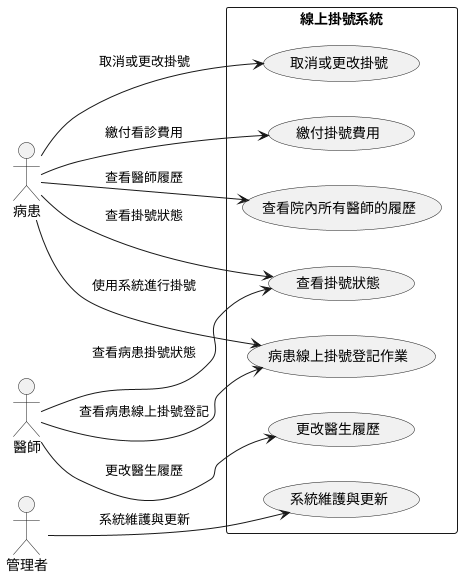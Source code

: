 @startuml

left to right direction

actor User as "病患"
actor Doctor as "醫師"
actor Administrator as "管理者"

rectangle "線上掛號系統" {
    usecase "病患線上掛號登記作業" as UC1
    usecase "查看院內所有醫師的履歷" as UC2
    usecase "取消或更改掛號" as UC3
    usecase "查看掛號狀態" as UC4
    usecase "繳付掛號費用" as UC5
    usecase "更改醫生履歷" as UC7
    usecase "系統維護與更新" as UC6
}

User --> UC1 : 使用系統進行掛號
User --> UC2 : 查看醫師履歷
User --> UC3 : 取消或更改掛號
User --> UC4 : 查看掛號狀態
User --> UC5 : 繳付看診費用
Doctor --> UC1 : 查看病患線上掛號登記
Doctor --> UC4 : 查看病患掛號狀態
Doctor --> UC7 : 更改醫生履歷
Administrator --> UC6 : 系統維護與更新

@enduml
